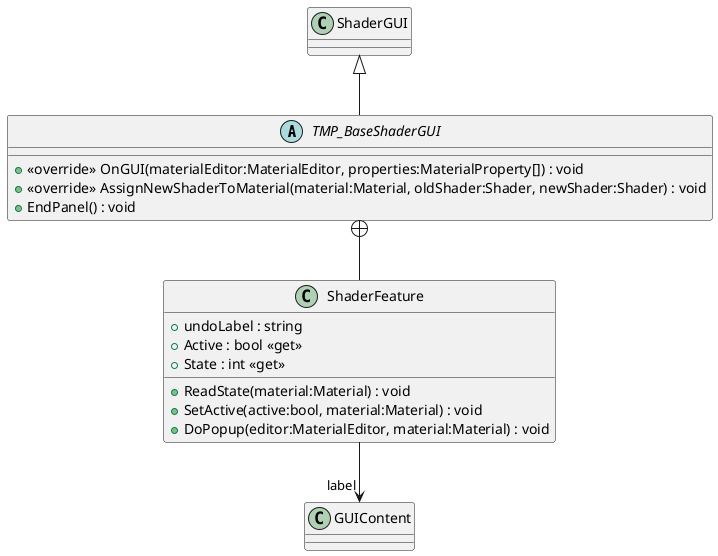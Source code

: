 @startuml
abstract class TMP_BaseShaderGUI {
    + <<override>> OnGUI(materialEditor:MaterialEditor, properties:MaterialProperty[]) : void
    + <<override>> AssignNewShaderToMaterial(material:Material, oldShader:Shader, newShader:Shader) : void
    + EndPanel() : void
}
class ShaderFeature {
    + undoLabel : string
    + Active : bool <<get>>
    + State : int <<get>>
    + ReadState(material:Material) : void
    + SetActive(active:bool, material:Material) : void
    + DoPopup(editor:MaterialEditor, material:Material) : void
}
ShaderGUI <|-- TMP_BaseShaderGUI
TMP_BaseShaderGUI +-- ShaderFeature
ShaderFeature --> "label" GUIContent
@enduml

